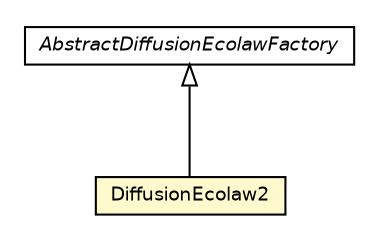 #!/usr/local/bin/dot
#
# Class diagram 
# Generated by UmlGraph version 4.4 (http://www.spinellis.gr/sw/umlgraph)
#

digraph G {
	edge [fontname="Helvetica",fontsize=10,labelfontname="Helvetica",labelfontsize=10];
	node [fontname="Helvetica",fontsize=10,shape=plaintext];
	// it.apice.sapere.commons.DiffusionEcolaw2
	c71114 [label=<<table border="0" cellborder="1" cellspacing="0" cellpadding="2" port="p" bgcolor="lemonChiffon" href="./DiffusionEcolaw2.html">
		<tr><td><table border="0" cellspacing="0" cellpadding="1">
			<tr><td> DiffusionEcolaw2 </td></tr>
		</table></td></tr>
		</table>>, fontname="Helvetica", fontcolor="black", fontsize=9.0];
	// it.apice.sapere.commons.AbstractDiffusionEcolawFactory
	c71116 [label=<<table border="0" cellborder="1" cellspacing="0" cellpadding="2" port="p" href="./AbstractDiffusionEcolawFactory.html">
		<tr><td><table border="0" cellspacing="0" cellpadding="1">
			<tr><td><font face="Helvetica-Oblique"> AbstractDiffusionEcolawFactory </font></td></tr>
		</table></td></tr>
		</table>>, fontname="Helvetica", fontcolor="black", fontsize=9.0];
	//it.apice.sapere.commons.DiffusionEcolaw2 extends it.apice.sapere.commons.AbstractDiffusionEcolawFactory
	c71116:p -> c71114:p [dir=back,arrowtail=empty];
}

